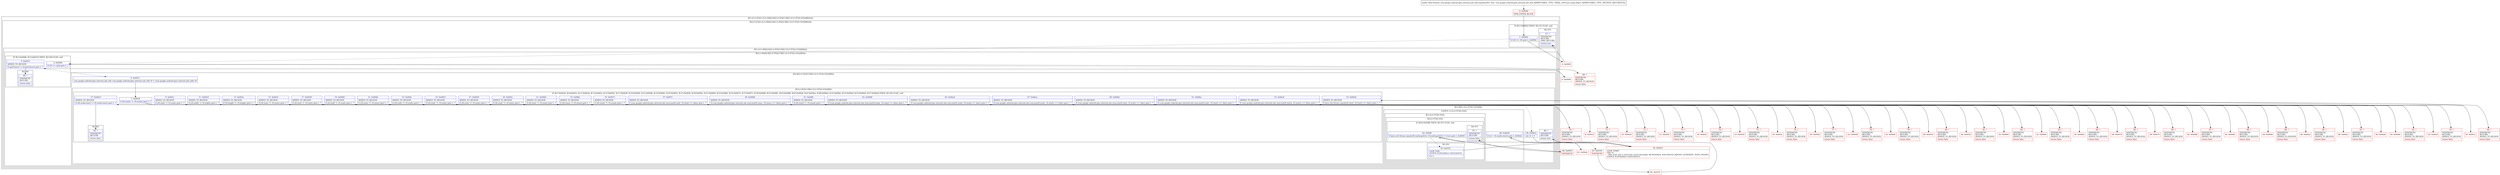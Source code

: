 digraph "CFG forcom.google.android.gms.internal.ads.zzlh.equals(Ljava\/lang\/Object;)Z" {
subgraph cluster_Region_1297338818 {
label = "R(1:(2:(1:67)|(1:(2:(1:69)|(2:6|(2:(1:95)|(3:58|(1:(2:(1:97)|(1:63)))|96)))))))";
node [shape=record,color=blue];
subgraph cluster_Region_1232468751 {
label = "R(2:(1:67)|(1:(2:(1:69)|(2:6|(2:(1:95)|(3:58|(1:(2:(1:97)|(1:63)))|96))))))";
node [shape=record,color=blue];
subgraph cluster_IfRegion_1232592541 {
label = "IF [B:1:0x0002] THEN: R(1:67) ELSE: null";
node [shape=record,color=blue];
Node_1 [shape=record,label="{1\:\ 0x0002|if (r8 == r9) goto L_0x0004\l}"];
subgraph cluster_Region_1407255421 {
label = "R(1:67)";
node [shape=record,color=blue];
Node_67 [shape=record,label="{67\:\ ?|SYNTHETIC\lRETURN\lORIG_RETURN\l|return true\l}"];
}
}
subgraph cluster_Region_7275778 {
label = "R(1:(2:(1:69)|(2:6|(2:(1:95)|(3:58|(1:(2:(1:97)|(1:63)))|96)))))";
node [shape=record,color=blue];
subgraph cluster_Region_1713650563 {
label = "R(2:(1:69)|(2:6|(2:(1:95)|(3:58|(1:(2:(1:97)|(1:63)))|96))))";
node [shape=record,color=blue];
subgraph cluster_IfRegion_290489068 {
label = "IF [B:3:0x0006, B:5:0x0010] THEN: R(1:69) ELSE: null";
node [shape=record,color=blue];
Node_3 [shape=record,label="{3\:\ 0x0006|if (r9 == null) goto L_?\l}"];
Node_5 [shape=record,label="{5\:\ 0x0010|ADDED_TO_REGION\l|if (getClass() != r9.getClass()) goto L_?\l}"];
subgraph cluster_Region_1248952656 {
label = "R(1:69)";
node [shape=record,color=blue];
Node_69 [shape=record,label="{69\:\ ?|SYNTHETIC\lRETURN\l|return false\l}"];
}
}
subgraph cluster_Region_145587282 {
label = "R(2:6|(2:(1:95)|(3:58|(1:(2:(1:97)|(1:63)))|96)))";
node [shape=record,color=blue];
Node_6 [shape=record,label="{6\:\ 0x0012|com.google.android.gms.internal.ads.zzlh com.google.android.gms.internal.ads.zzlh r9 = (com.google.android.gms.internal.ads.zzlh) r9\l}"];
subgraph cluster_Region_852417033 {
label = "R(2:(1:95)|(3:58|(1:(2:(1:97)|(1:63)))|96))";
node [shape=record,color=blue];
subgraph cluster_IfRegion_1972738349 {
label = "IF [B:7:0x0018, B:9:0x001e, B:11:0x0024, B:13:0x002a, B:15:0x0032, B:17:0x0038, B:19:0x0040, B:21:0x0046, B:23:0x004c, B:25:0x0052, B:27:0x0058, B:29:0x005e, B:31:0x0064, B:33:0x006c, B:35:0x0072, B:37:0x007c, B:39:0x0086, B:41:0x008c, B:43:0x0096, B:45:0x00a0, B:47:0x00aa, B:49:0x00b4, B:51:0x00be, B:53:0x00c8, B:55:0x00d2, B:57:0x00e0] THEN: R(1:95) ELSE: null";
node [shape=record,color=blue];
Node_7 [shape=record,label="{7\:\ 0x0018|if (r8.zzatm != r9.zzatm) goto L_?\l}"];
Node_9 [shape=record,label="{9\:\ 0x001e|ADDED_TO_REGION\l|if (r8.zzafs != r9.zzafs) goto L_?\l}"];
Node_11 [shape=record,label="{11\:\ 0x0024|ADDED_TO_REGION\l|if (r8.width != r9.width) goto L_?\l}"];
Node_13 [shape=record,label="{13\:\ 0x002a|ADDED_TO_REGION\l|if (r8.height != r9.height) goto L_?\l}"];
Node_15 [shape=record,label="{15\:\ 0x0032|ADDED_TO_REGION\l|if (r8.zzats != r9.zzats) goto L_?\l}"];
Node_17 [shape=record,label="{17\:\ 0x0038|ADDED_TO_REGION\l|if (r8.zzatt != r9.zzatt) goto L_?\l}"];
Node_19 [shape=record,label="{19\:\ 0x0040|ADDED_TO_REGION\l|if (r8.zzaft != r9.zzaft) goto L_?\l}"];
Node_21 [shape=record,label="{21\:\ 0x0046|ADDED_TO_REGION\l|if (r8.zzatu != r9.zzatu) goto L_?\l}"];
Node_23 [shape=record,label="{23\:\ 0x004c|ADDED_TO_REGION\l|if (r8.zzafu != r9.zzafu) goto L_?\l}"];
Node_25 [shape=record,label="{25\:\ 0x0052|ADDED_TO_REGION\l|if (r8.zzafv != r9.zzafv) goto L_?\l}"];
Node_27 [shape=record,label="{27\:\ 0x0058|ADDED_TO_REGION\l|if (r8.zzatx != r9.zzatx) goto L_?\l}"];
Node_29 [shape=record,label="{29\:\ 0x005e|ADDED_TO_REGION\l|if (r8.zzaty != r9.zzaty) goto L_?\l}"];
Node_31 [shape=record,label="{31\:\ 0x0064|ADDED_TO_REGION\l|if (r8.zzatz != r9.zzatz) goto L_?\l}"];
Node_33 [shape=record,label="{33\:\ 0x006c|ADDED_TO_REGION\l|if (r8.zzaua != r9.zzaua) goto L_?\l}"];
Node_35 [shape=record,label="{35\:\ 0x0072|ADDED_TO_REGION\l|if (r8.zzaub != r9.zzaub) goto L_?\l}"];
Node_37 [shape=record,label="{37\:\ 0x007c|ADDED_TO_REGION\l|if (com.google.android.gms.internal.ads.zzsy.zza(r8.zzatl, r9.zzatl) == false) goto L_?\l}"];
Node_39 [shape=record,label="{39\:\ 0x0086|ADDED_TO_REGION\l|if (com.google.android.gms.internal.ads.zzsy.zza(r8.zzauc, r9.zzauc) == false) goto L_?\l}"];
Node_41 [shape=record,label="{41\:\ 0x008c|ADDED_TO_REGION\l|if (r8.zzaud != r9.zzaud) goto L_?\l}"];
Node_43 [shape=record,label="{43\:\ 0x0096|ADDED_TO_REGION\l|if (com.google.android.gms.internal.ads.zzsy.zza(r8.zzatp, r9.zzatp) == false) goto L_?\l}"];
Node_45 [shape=record,label="{45\:\ 0x00a0|ADDED_TO_REGION\l|if (com.google.android.gms.internal.ads.zzsy.zza(r8.zzatq, r9.zzatq) == false) goto L_?\l}"];
Node_47 [shape=record,label="{47\:\ 0x00aa|ADDED_TO_REGION\l|if (com.google.android.gms.internal.ads.zzsy.zza(r8.zzatn, r9.zzatn) == false) goto L_?\l}"];
Node_49 [shape=record,label="{49\:\ 0x00b4|ADDED_TO_REGION\l|if (com.google.android.gms.internal.ads.zzsy.zza(r8.zzatr, r9.zzatr) == false) goto L_?\l}"];
Node_51 [shape=record,label="{51\:\ 0x00be|ADDED_TO_REGION\l|if (com.google.android.gms.internal.ads.zzsy.zza(r8.zzato, r9.zzato) == false) goto L_?\l}"];
Node_53 [shape=record,label="{53\:\ 0x00c8|ADDED_TO_REGION\l|if (com.google.android.gms.internal.ads.zzsy.zza(r8.zzatw, r9.zzatw) == false) goto L_?\l}"];
Node_55 [shape=record,label="{55\:\ 0x00d2|ADDED_TO_REGION\l|if (java.util.Arrays.equals(r8.zzatv, r9.zzatv) == false) goto L_?\l}"];
Node_57 [shape=record,label="{57\:\ 0x00e0|ADDED_TO_REGION\l|if (r8.zzafw.size() != r9.zzafw.size()) goto L_?\l}"];
subgraph cluster_Region_1970345968 {
label = "R(1:95)";
node [shape=record,color=blue];
Node_95 [shape=record,label="{95\:\ ?|SYNTHETIC\lRETURN\l|return false\l}"];
}
}
subgraph cluster_Region_266112056 {
label = "R(3:58|(1:(2:(1:97)|(1:63)))|96)";
node [shape=record,color=blue];
Node_58 [shape=record,label="{58\:\ 0x00e2|int r2 = 0\l}"];
subgraph cluster_LoopRegion_1819295357 {
label = "LOOP:0: (1:(2:(1:97)|(1:63)))";
node [shape=record,color=blue];
Node_60 [shape=record,label="{60\:\ 0x00e9|if (r2 \< r8.zzafw.size()) goto L_0x00eb\l}"];
subgraph cluster_Region_1612950608 {
label = "R(1:(2:(1:97)|(1:63)))";
node [shape=record,color=blue];
subgraph cluster_Region_647940613 {
label = "R(2:(1:97)|(1:63))";
node [shape=record,color=blue];
subgraph cluster_IfRegion_378063469 {
label = "IF [B:62:0x00ff] THEN: R(1:97) ELSE: null";
node [shape=record,color=blue];
Node_62 [shape=record,label="{62\:\ 0x00ff|if (java.util.Arrays.equals(r8.zzafw.get(r2), r9.zzafw.get(r2)) != true) goto L_0x0005\l}"];
subgraph cluster_Region_1648640589 {
label = "R(1:97)";
node [shape=record,color=blue];
Node_97 [shape=record,label="{97\:\ ?|SYNTHETIC\lRETURN\l|return false\l}"];
}
}
subgraph cluster_Region_905289263 {
label = "R(1:63)";
node [shape=record,color=blue];
Node_63 [shape=record,label="{63\:\ 0x0101|LOOP_END\lLOOP:0: B:59:0x00e3\-\>B:63:0x0101\l|r2++\l}"];
}
}
}
}
Node_96 [shape=record,label="{96\:\ ?|SYNTHETIC\lRETURN\l|return true\l}"];
}
}
}
}
}
}
}
Node_0 [shape=record,color=red,label="{0\:\ 0x0000|MTH_ENTER_BLOCK\l}"];
Node_2 [shape=record,color=red,label="{2\:\ 0x0004}"];
Node_4 [shape=record,color=red,label="{4\:\ 0x0008}"];
Node_8 [shape=record,color=red,label="{8\:\ 0x001a}"];
Node_10 [shape=record,color=red,label="{10\:\ 0x0020}"];
Node_12 [shape=record,color=red,label="{12\:\ 0x0026}"];
Node_14 [shape=record,color=red,label="{14\:\ 0x002c}"];
Node_16 [shape=record,color=red,label="{16\:\ 0x0034}"];
Node_18 [shape=record,color=red,label="{18\:\ 0x003a}"];
Node_20 [shape=record,color=red,label="{20\:\ 0x0042}"];
Node_22 [shape=record,color=red,label="{22\:\ 0x0048}"];
Node_24 [shape=record,color=red,label="{24\:\ 0x004e}"];
Node_26 [shape=record,color=red,label="{26\:\ 0x0054}"];
Node_28 [shape=record,color=red,label="{28\:\ 0x005a}"];
Node_30 [shape=record,color=red,label="{30\:\ 0x0060}"];
Node_32 [shape=record,color=red,label="{32\:\ 0x0066}"];
Node_34 [shape=record,color=red,label="{34\:\ 0x006e}"];
Node_36 [shape=record,color=red,label="{36\:\ 0x0074}"];
Node_38 [shape=record,color=red,label="{38\:\ 0x007e}"];
Node_40 [shape=record,color=red,label="{40\:\ 0x0088}"];
Node_42 [shape=record,color=red,label="{42\:\ 0x008e}"];
Node_44 [shape=record,color=red,label="{44\:\ 0x0098}"];
Node_46 [shape=record,color=red,label="{46\:\ 0x00a2}"];
Node_48 [shape=record,color=red,label="{48\:\ 0x00ac}"];
Node_50 [shape=record,color=red,label="{50\:\ 0x00b6}"];
Node_52 [shape=record,color=red,label="{52\:\ 0x00c0}"];
Node_54 [shape=record,color=red,label="{54\:\ 0x00ca}"];
Node_56 [shape=record,color=red,label="{56\:\ 0x00d4}"];
Node_59 [shape=record,color=red,label="{59\:\ 0x00e3|LOOP_START\lPHI: r2 \l  PHI: (r2v1 int) = (r2v0 int), (r2v2 int) binds: [B:58:0x00e2, B:63:0x0101] A[DONT_GENERATE, DONT_INLINE]\lLOOP:0: B:59:0x00e3\-\>B:63:0x0101\l}"];
Node_61 [shape=record,color=red,label="{61\:\ 0x00eb}"];
Node_64 [shape=record,color=red,label="{64\:\ 0x0105}"];
Node_65 [shape=record,color=red,label="{65\:\ 0x0105|SYNTHETIC\l}"];
Node_66 [shape=record,color=red,label="{66\:\ 0x0005|SYNTHETIC\l}"];
Node_68 [shape=record,color=red,label="{68\:\ ?|SYNTHETIC\lRETURN\lADDED_TO_REGION\l|return false\l}"];
Node_70 [shape=record,color=red,label="{70\:\ ?|SYNTHETIC\lRETURN\lADDED_TO_REGION\l|return false\l}"];
Node_71 [shape=record,color=red,label="{71\:\ ?|SYNTHETIC\lRETURN\lADDED_TO_REGION\l|return false\l}"];
Node_72 [shape=record,color=red,label="{72\:\ ?|SYNTHETIC\lRETURN\lADDED_TO_REGION\l|return false\l}"];
Node_73 [shape=record,color=red,label="{73\:\ ?|SYNTHETIC\lRETURN\lADDED_TO_REGION\l|return false\l}"];
Node_74 [shape=record,color=red,label="{74\:\ ?|SYNTHETIC\lRETURN\lADDED_TO_REGION\l|return false\l}"];
Node_75 [shape=record,color=red,label="{75\:\ ?|SYNTHETIC\lRETURN\lADDED_TO_REGION\l|return false\l}"];
Node_76 [shape=record,color=red,label="{76\:\ ?|SYNTHETIC\lRETURN\lADDED_TO_REGION\l|return false\l}"];
Node_77 [shape=record,color=red,label="{77\:\ ?|SYNTHETIC\lRETURN\lADDED_TO_REGION\l|return false\l}"];
Node_78 [shape=record,color=red,label="{78\:\ ?|SYNTHETIC\lRETURN\lADDED_TO_REGION\l|return false\l}"];
Node_79 [shape=record,color=red,label="{79\:\ ?|SYNTHETIC\lRETURN\lADDED_TO_REGION\l|return false\l}"];
Node_80 [shape=record,color=red,label="{80\:\ ?|SYNTHETIC\lRETURN\lADDED_TO_REGION\l|return false\l}"];
Node_81 [shape=record,color=red,label="{81\:\ ?|SYNTHETIC\lRETURN\lADDED_TO_REGION\l|return false\l}"];
Node_82 [shape=record,color=red,label="{82\:\ ?|SYNTHETIC\lRETURN\lADDED_TO_REGION\l|return false\l}"];
Node_83 [shape=record,color=red,label="{83\:\ ?|SYNTHETIC\lRETURN\lADDED_TO_REGION\l|return false\l}"];
Node_84 [shape=record,color=red,label="{84\:\ ?|SYNTHETIC\lRETURN\lADDED_TO_REGION\l|return false\l}"];
Node_85 [shape=record,color=red,label="{85\:\ ?|SYNTHETIC\lRETURN\lADDED_TO_REGION\l|return false\l}"];
Node_86 [shape=record,color=red,label="{86\:\ ?|SYNTHETIC\lRETURN\lADDED_TO_REGION\l|return false\l}"];
Node_87 [shape=record,color=red,label="{87\:\ ?|SYNTHETIC\lRETURN\lADDED_TO_REGION\l|return false\l}"];
Node_88 [shape=record,color=red,label="{88\:\ ?|SYNTHETIC\lRETURN\lADDED_TO_REGION\l|return false\l}"];
Node_89 [shape=record,color=red,label="{89\:\ ?|SYNTHETIC\lRETURN\lADDED_TO_REGION\l|return false\l}"];
Node_90 [shape=record,color=red,label="{90\:\ ?|SYNTHETIC\lRETURN\lADDED_TO_REGION\l|return false\l}"];
Node_91 [shape=record,color=red,label="{91\:\ ?|SYNTHETIC\lRETURN\lADDED_TO_REGION\l|return false\l}"];
Node_92 [shape=record,color=red,label="{92\:\ ?|SYNTHETIC\lRETURN\lADDED_TO_REGION\l|return false\l}"];
Node_93 [shape=record,color=red,label="{93\:\ ?|SYNTHETIC\lRETURN\lADDED_TO_REGION\l|return false\l}"];
Node_94 [shape=record,color=red,label="{94\:\ ?|SYNTHETIC\lRETURN\lADDED_TO_REGION\l|return false\l}"];
MethodNode[shape=record,label="{public final boolean com.google.android.gms.internal.ads.zzlh.equals((r8v0 'this' com.google.android.gms.internal.ads.zzlh A[IMMUTABLE_TYPE, THIS]), (r9v0 java.lang.Object A[IMMUTABLE_TYPE, METHOD_ARGUMENT])) }"];
MethodNode -> Node_0;
Node_1 -> Node_2;
Node_1 -> Node_3[style=dashed];
Node_3 -> Node_4[style=dashed];
Node_3 -> Node_68;
Node_5 -> Node_6[style=dashed];
Node_5 -> Node_69;
Node_6 -> Node_7;
Node_7 -> Node_8[style=dashed];
Node_7 -> Node_70;
Node_9 -> Node_10[style=dashed];
Node_9 -> Node_71;
Node_11 -> Node_12[style=dashed];
Node_11 -> Node_72;
Node_13 -> Node_14[style=dashed];
Node_13 -> Node_73;
Node_15 -> Node_16[style=dashed];
Node_15 -> Node_74;
Node_17 -> Node_18[style=dashed];
Node_17 -> Node_75;
Node_19 -> Node_20[style=dashed];
Node_19 -> Node_76;
Node_21 -> Node_22[style=dashed];
Node_21 -> Node_77;
Node_23 -> Node_24[style=dashed];
Node_23 -> Node_78;
Node_25 -> Node_26[style=dashed];
Node_25 -> Node_79;
Node_27 -> Node_28[style=dashed];
Node_27 -> Node_80;
Node_29 -> Node_30[style=dashed];
Node_29 -> Node_81;
Node_31 -> Node_32[style=dashed];
Node_31 -> Node_82;
Node_33 -> Node_34[style=dashed];
Node_33 -> Node_83;
Node_35 -> Node_36[style=dashed];
Node_35 -> Node_84;
Node_37 -> Node_38[style=dashed];
Node_37 -> Node_85;
Node_39 -> Node_40[style=dashed];
Node_39 -> Node_86;
Node_41 -> Node_42[style=dashed];
Node_41 -> Node_87;
Node_43 -> Node_44[style=dashed];
Node_43 -> Node_88;
Node_45 -> Node_46[style=dashed];
Node_45 -> Node_89;
Node_47 -> Node_48[style=dashed];
Node_47 -> Node_90;
Node_49 -> Node_50[style=dashed];
Node_49 -> Node_91;
Node_51 -> Node_52[style=dashed];
Node_51 -> Node_92;
Node_53 -> Node_54[style=dashed];
Node_53 -> Node_93;
Node_55 -> Node_56[style=dashed];
Node_55 -> Node_94;
Node_57 -> Node_58[style=dashed];
Node_57 -> Node_95;
Node_58 -> Node_59;
Node_60 -> Node_61;
Node_60 -> Node_65[style=dashed];
Node_62 -> Node_63[style=dashed];
Node_62 -> Node_66;
Node_63 -> Node_59;
Node_0 -> Node_1;
Node_2 -> Node_67;
Node_4 -> Node_5;
Node_8 -> Node_9;
Node_10 -> Node_11;
Node_12 -> Node_13;
Node_14 -> Node_15;
Node_16 -> Node_17;
Node_18 -> Node_19;
Node_20 -> Node_21;
Node_22 -> Node_23;
Node_24 -> Node_25;
Node_26 -> Node_27;
Node_28 -> Node_29;
Node_30 -> Node_31;
Node_32 -> Node_33;
Node_34 -> Node_35;
Node_36 -> Node_37;
Node_38 -> Node_39;
Node_40 -> Node_41;
Node_42 -> Node_43;
Node_44 -> Node_45;
Node_46 -> Node_47;
Node_48 -> Node_49;
Node_50 -> Node_51;
Node_52 -> Node_53;
Node_54 -> Node_55;
Node_56 -> Node_57;
Node_59 -> Node_60;
Node_61 -> Node_62;
Node_64 -> Node_96;
Node_65 -> Node_64;
Node_66 -> Node_97;
}

